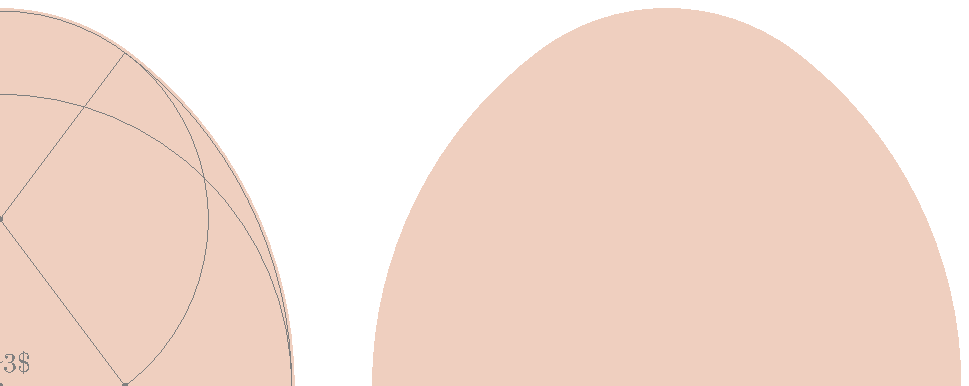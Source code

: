 \documentclass{standalone}
\usepackage{luamplib}
\begin{document}
\mplibtextextlabel{enable}
\begin{mplibcode}
beginfig(1);

numeric r, a, b, t; a = 60; b = 45; r = a ++ b;

z1 = -z2 = (b, 0);

path base, cap, egg;
base = subpath (4, 8) of fullcircle scaled 2(2r-b);
cap = subpath (0, 4) of fullcircle scaled 2r shifted (0, a)
      cutbefore ((b, 0) -- (b, 2r))
      cutafter  ((-b, 0) -- (-b, 2r));  



egg = cap .. {down} base {up} .. cycle;

fill egg withpen pencircle scaled 2 withcolor 3/4[1/4[red, green], white];
picture P; P = currentpicture;
fill origin -- (-b, 0) -- (0, a) -- cycle withcolor 7/8[3/16[red, green], white];
drawoptions(withpen pencircle scaled 1/4 withcolor 1/2);
label.top("$\scriptstyle 3$", (-1/2b, 0));
label.lft("$\scriptstyle 4$", (0, 1/2a));
label.ulft("$\scriptstyle 5$", 1/2[(-b, 0), (0, a)]);

draw fullcircle scaled 2(2r-b);           draw origin withpen pencircle scaled 2;
draw fullcircle scaled 2r shifted (0, a); draw (0, a) withpen pencircle scaled 2;

draw z1 -- subpath (2, 3) of egg -- cycle;  draw z1 withpen pencircle scaled 2;
draw z2 -- subpath (7, 8) of egg -- cycle;  draw z2 withpen pencircle scaled 2;

drawoptions();

draw P shifted 240 right;


endfig;
\end{mplibcode}
\end{document}

